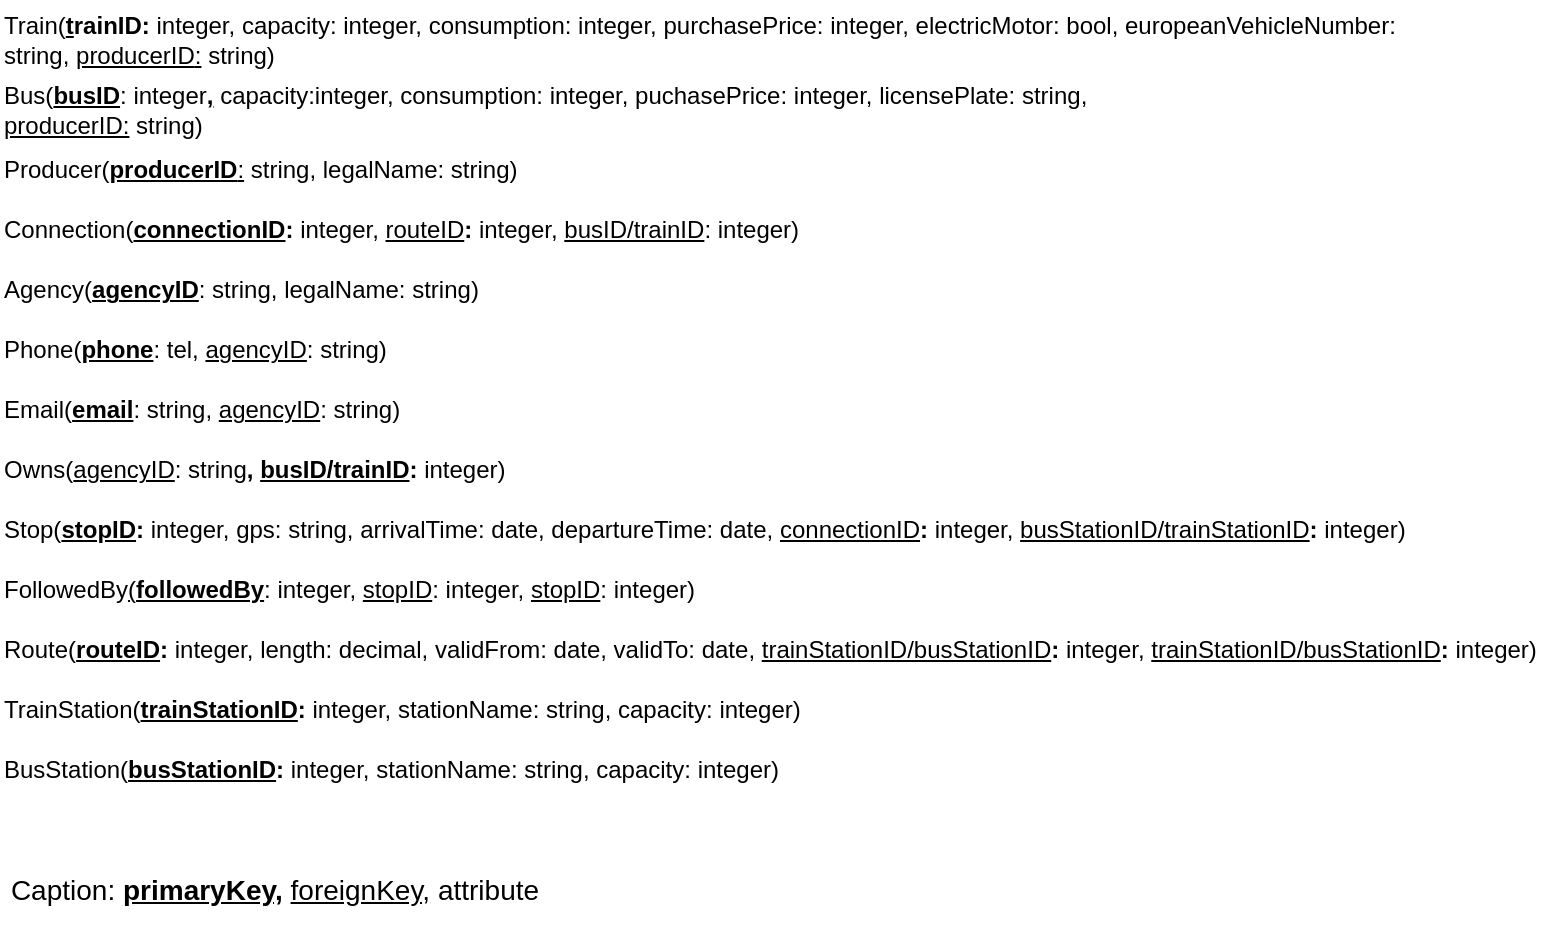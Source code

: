 <mxfile>
    <diagram id="FuOvQAU6wyrWDUQQwPfa" name="Page-1">
        <mxGraphModel dx="1004" dy="713" grid="1" gridSize="10" guides="1" tooltips="1" connect="1" arrows="1" fold="1" page="1" pageScale="1" pageWidth="850" pageHeight="1100" math="0" shadow="0">
            <root>
                <mxCell id="0"/>
                <mxCell id="1" parent="0"/>
                <mxCell id="6" value="Train(&lt;b&gt;&lt;u&gt;t&lt;/u&gt;&lt;/b&gt;&lt;b&gt;rainID:&lt;/b&gt;&amp;nbsp;integer, capacity: integer, consumption: integer, purchasePrice: integer, electricMotor: bool, europeanVehicleNumber: string, &lt;u&gt;producerID&lt;/u&gt;&lt;u&gt;:&lt;/u&gt;&amp;nbsp;string)" style="text;html=1;strokeColor=none;fillColor=none;align=left;verticalAlign=middle;whiteSpace=wrap;rounded=0;" parent="1" vertex="1">
                    <mxGeometry x="10" y="10" width="700" height="40" as="geometry"/>
                </mxCell>
                <mxCell id="7" value="Bus(&lt;u style=&quot;font-weight: bold&quot;&gt;busID&lt;/u&gt;: integer&lt;u style=&quot;font-weight: bold&quot;&gt;,&lt;/u&gt; capacity:integer, consumption: integer, puchasePrice: integer, licensePlate: string, &lt;u&gt;producerID:&lt;/u&gt;&amp;nbsp;string)" style="text;html=1;strokeColor=none;fillColor=none;align=left;verticalAlign=middle;whiteSpace=wrap;rounded=0;" parent="1" vertex="1">
                    <mxGeometry x="10" y="50" width="550" height="30" as="geometry"/>
                </mxCell>
                <mxCell id="8" value="Producer(&lt;b&gt;&lt;u&gt;producerID&lt;/u&gt;&lt;/b&gt;&lt;u&gt;:&lt;/u&gt;&amp;nbsp;string, legalName: string)" style="text;html=1;strokeColor=none;fillColor=none;align=left;verticalAlign=middle;whiteSpace=wrap;rounded=0;" parent="1" vertex="1">
                    <mxGeometry x="10" y="80" width="260" height="30" as="geometry"/>
                </mxCell>
                <mxCell id="10" value="Connection(&lt;b&gt;&lt;u&gt;connectionID&lt;/u&gt;&lt;/b&gt;&lt;b&gt;:&lt;/b&gt;&amp;nbsp;integer, &lt;u&gt;routeID&lt;/u&gt;&lt;b&gt;:&lt;/b&gt;&amp;nbsp;integer, &lt;u&gt;busID/trainID&lt;/u&gt;: integer)" style="text;html=1;strokeColor=none;fillColor=none;align=left;verticalAlign=middle;whiteSpace=wrap;rounded=0;" parent="1" vertex="1">
                    <mxGeometry x="10" y="110" width="440" height="30" as="geometry"/>
                </mxCell>
                <mxCell id="48" value="" style="edgeStyle=none;html=1;" edge="1" parent="1" target="10">
                    <mxGeometry relative="1" as="geometry">
                        <mxPoint x="190" y="140" as="sourcePoint"/>
                    </mxGeometry>
                </mxCell>
                <mxCell id="14" value="Agency(&lt;b&gt;&lt;u&gt;agencyID&lt;/u&gt;&lt;/b&gt;: string, legalName: string)" style="text;html=1;strokeColor=none;fillColor=none;align=left;verticalAlign=middle;whiteSpace=wrap;rounded=0;" parent="1" vertex="1">
                    <mxGeometry x="10" y="140" width="240" height="30" as="geometry"/>
                </mxCell>
                <mxCell id="15" value="Phone(&lt;b&gt;&lt;u&gt;phone&lt;/u&gt;&lt;/b&gt;: tel, &lt;u&gt;agencyID&lt;/u&gt;: string)" style="text;html=1;strokeColor=none;fillColor=none;align=left;verticalAlign=middle;whiteSpace=wrap;rounded=0;" parent="1" vertex="1">
                    <mxGeometry x="10" y="170" width="200" height="30" as="geometry"/>
                </mxCell>
                <mxCell id="16" value="Email(&lt;b&gt;&lt;u&gt;email&lt;/u&gt;&lt;/b&gt;: string, &lt;u&gt;agencyID&lt;/u&gt;: string)" style="text;html=1;strokeColor=none;fillColor=none;align=left;verticalAlign=middle;whiteSpace=wrap;rounded=0;" parent="1" vertex="1">
                    <mxGeometry x="10" y="200" width="210" height="30" as="geometry"/>
                </mxCell>
                <mxCell id="17" value="Owns(&lt;u&gt;agencyID&lt;/u&gt;: string&lt;b&gt;, &lt;u&gt;busID/trainID&lt;/u&gt;&lt;/b&gt;&lt;b&gt;:&lt;/b&gt;&amp;nbsp;integer)" style="text;html=1;strokeColor=none;fillColor=none;align=left;verticalAlign=middle;whiteSpace=wrap;rounded=0;" parent="1" vertex="1">
                    <mxGeometry x="10" y="230" width="260" height="30" as="geometry"/>
                </mxCell>
                <mxCell id="19" value="Stop(&lt;b&gt;&lt;u&gt;stopID&lt;/u&gt;&lt;/b&gt;&lt;b&gt;:&lt;/b&gt;&amp;nbsp;integer, gps: string, arrivalTime: date, departureTime: date, &lt;u&gt;connectionID&lt;/u&gt;&lt;b&gt;:&lt;/b&gt;&amp;nbsp;integer, &lt;u&gt;busStationID/trainStationID&lt;/u&gt;&lt;b&gt;:&lt;/b&gt;&amp;nbsp;integer)" style="text;html=1;strokeColor=none;fillColor=none;align=left;verticalAlign=middle;whiteSpace=wrap;rounded=0;" parent="1" vertex="1">
                    <mxGeometry x="10" y="260" width="710" height="30" as="geometry"/>
                </mxCell>
                <mxCell id="22" value="Route(&lt;b&gt;&lt;u&gt;routeID&lt;/u&gt;&lt;/b&gt;&lt;b&gt;:&lt;/b&gt;&amp;nbsp;integer,&amp;nbsp;length: decimal, validFrom: date, validTo: date, &lt;u&gt;trainStationID/busStationID&lt;/u&gt;&lt;b&gt;:&lt;/b&gt;&amp;nbsp;integer, &lt;u&gt;trainStationID/busStationID&lt;/u&gt;&lt;b&gt;:&lt;/b&gt;&amp;nbsp;integer)" style="text;html=1;strokeColor=none;fillColor=none;align=left;verticalAlign=middle;whiteSpace=wrap;rounded=0;" parent="1" vertex="1">
                    <mxGeometry x="10" y="320" width="770" height="30" as="geometry"/>
                </mxCell>
                <mxCell id="44" value="" style="edgeStyle=none;html=1;" parent="1" source="24" target="22" edge="1">
                    <mxGeometry relative="1" as="geometry"/>
                </mxCell>
                <mxCell id="24" value="TrainStation(&lt;b&gt;&lt;u&gt;trainStationID&lt;/u&gt;&lt;/b&gt;&lt;b&gt;:&lt;/b&gt;&amp;nbsp;integer, stationName: string, capacity: integer)&amp;nbsp;&amp;nbsp;" style="text;html=1;strokeColor=none;fillColor=none;align=left;verticalAlign=middle;whiteSpace=wrap;rounded=0;" parent="1" vertex="1">
                    <mxGeometry x="10" y="350" width="410" height="30" as="geometry"/>
                </mxCell>
                <mxCell id="25" value="BusStation(&lt;b&gt;&lt;u&gt;busStationID&lt;/u&gt;&lt;/b&gt;&lt;b&gt;:&lt;/b&gt;&amp;nbsp;integer, stationName: string, capacity: integer)" style="text;html=1;strokeColor=none;fillColor=none;align=left;verticalAlign=middle;whiteSpace=wrap;rounded=0;" parent="1" vertex="1">
                    <mxGeometry x="10" y="380" width="390" height="30" as="geometry"/>
                </mxCell>
                <mxCell id="43" value="&lt;font style=&quot;font-size: 14px&quot;&gt;Caption: &lt;b&gt;&lt;u&gt;primaryKey,&lt;/u&gt;&amp;nbsp;&lt;/b&gt;&lt;u&gt;foreignKey,&lt;/u&gt;&amp;nbsp;attribute&lt;/font&gt;" style="text;html=1;strokeColor=none;fillColor=none;align=center;verticalAlign=middle;whiteSpace=wrap;rounded=0;" parent="1" vertex="1">
                    <mxGeometry x="10" y="430" width="275" height="50" as="geometry"/>
                </mxCell>
                <mxCell id="47" value="&lt;div&gt;FollowedBy&lt;u&gt;(&lt;/u&gt;&lt;b&gt;&lt;u&gt;followedBy&lt;/u&gt;&lt;/b&gt;&lt;span&gt;: integer&lt;/span&gt;,&amp;nbsp;&lt;u&gt;stopID&lt;/u&gt;: integer, &lt;u&gt;stopID&lt;/u&gt;: integer)&lt;/div&gt;" style="text;html=1;strokeColor=none;fillColor=none;align=left;verticalAlign=middle;whiteSpace=wrap;rounded=0;" parent="1" vertex="1">
                    <mxGeometry x="10" y="290" width="400" height="30" as="geometry"/>
                </mxCell>
            </root>
        </mxGraphModel>
    </diagram>
</mxfile>